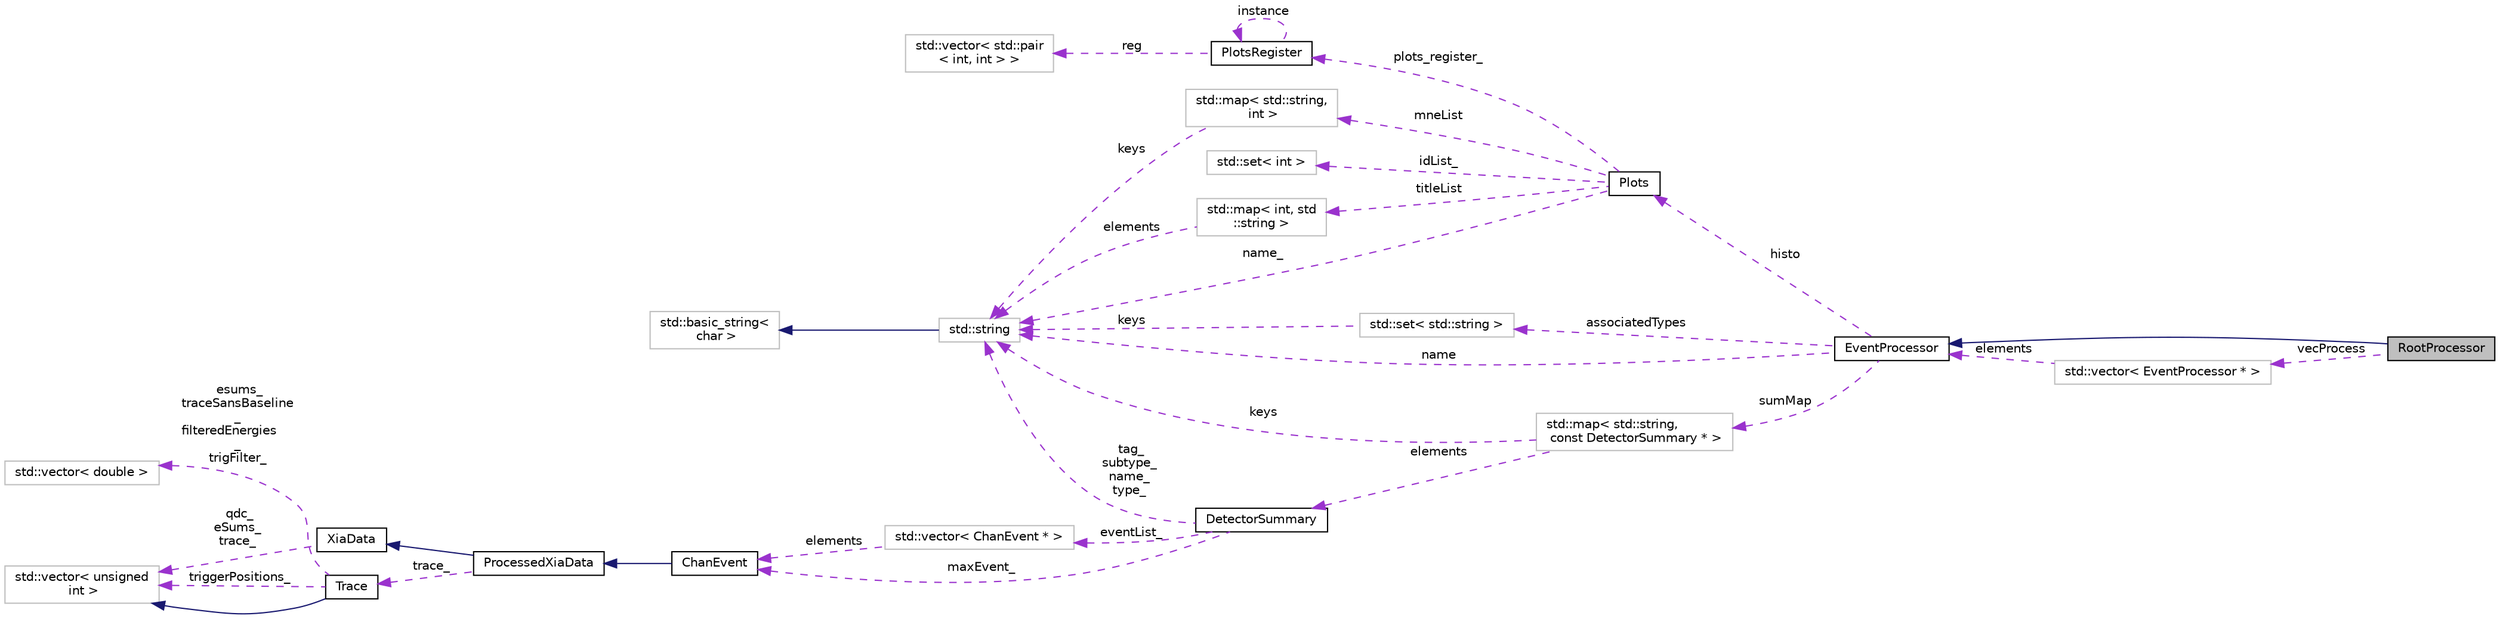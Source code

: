 digraph "RootProcessor"
{
  edge [fontname="Helvetica",fontsize="10",labelfontname="Helvetica",labelfontsize="10"];
  node [fontname="Helvetica",fontsize="10",shape=record];
  rankdir="LR";
  Node1 [label="RootProcessor",height=0.2,width=0.4,color="black", fillcolor="grey75", style="filled", fontcolor="black"];
  Node2 -> Node1 [dir="back",color="midnightblue",fontsize="10",style="solid",fontname="Helvetica"];
  Node2 [label="EventProcessor",height=0.2,width=0.4,color="black", fillcolor="white", style="filled",URL="$d6/d65/class_event_processor.html",tooltip="Class to handle event processing. "];
  Node3 -> Node2 [dir="back",color="darkorchid3",fontsize="10",style="dashed",label=" associatedTypes" ,fontname="Helvetica"];
  Node3 [label="std::set\< std::string \>",height=0.2,width=0.4,color="grey75", fillcolor="white", style="filled"];
  Node4 -> Node3 [dir="back",color="darkorchid3",fontsize="10",style="dashed",label=" keys" ,fontname="Helvetica"];
  Node4 [label="std::string",height=0.2,width=0.4,color="grey75", fillcolor="white", style="filled",tooltip="STL class. "];
  Node5 -> Node4 [dir="back",color="midnightblue",fontsize="10",style="solid",fontname="Helvetica"];
  Node5 [label="std::basic_string\<\l char \>",height=0.2,width=0.4,color="grey75", fillcolor="white", style="filled",tooltip="STL class. "];
  Node4 -> Node2 [dir="back",color="darkorchid3",fontsize="10",style="dashed",label=" name" ,fontname="Helvetica"];
  Node6 -> Node2 [dir="back",color="darkorchid3",fontsize="10",style="dashed",label=" sumMap" ,fontname="Helvetica"];
  Node6 [label="std::map\< std::string,\l const DetectorSummary * \>",height=0.2,width=0.4,color="grey75", fillcolor="white", style="filled"];
  Node7 -> Node6 [dir="back",color="darkorchid3",fontsize="10",style="dashed",label=" elements" ,fontname="Helvetica"];
  Node7 [label="DetectorSummary",height=0.2,width=0.4,color="black", fillcolor="white", style="filled",URL="$da/d8d/class_detector_summary.html"];
  Node8 -> Node7 [dir="back",color="darkorchid3",fontsize="10",style="dashed",label=" maxEvent_" ,fontname="Helvetica"];
  Node8 [label="ChanEvent",height=0.2,width=0.4,color="black", fillcolor="white", style="filled",URL="$d5/d91/class_chan_event.html",tooltip="A channel event. "];
  Node9 -> Node8 [dir="back",color="midnightblue",fontsize="10",style="solid",fontname="Helvetica"];
  Node9 [label="ProcessedXiaData",height=0.2,width=0.4,color="black", fillcolor="white", style="filled",URL="$df/d3c/class_processed_xia_data.html"];
  Node10 -> Node9 [dir="back",color="midnightblue",fontsize="10",style="solid",fontname="Helvetica"];
  Node10 [label="XiaData",height=0.2,width=0.4,color="black", fillcolor="white", style="filled",URL="$d2/ddd/class_xia_data.html",tooltip="A pixie16 channel event. "];
  Node11 -> Node10 [dir="back",color="darkorchid3",fontsize="10",style="dashed",label=" qdc_\neSums_\ntrace_" ,fontname="Helvetica"];
  Node11 [label="std::vector\< unsigned\l int \>",height=0.2,width=0.4,color="grey75", fillcolor="white", style="filled"];
  Node12 -> Node9 [dir="back",color="darkorchid3",fontsize="10",style="dashed",label=" trace_" ,fontname="Helvetica"];
  Node12 [label="Trace",height=0.2,width=0.4,color="black", fillcolor="white", style="filled",URL="$dd/db7/class_trace.html",tooltip="This defines a more extensible implementation of a digitized trace. The class is derived from a vecto..."];
  Node11 -> Node12 [dir="back",color="midnightblue",fontsize="10",style="solid",fontname="Helvetica"];
  Node11 -> Node12 [dir="back",color="darkorchid3",fontsize="10",style="dashed",label=" triggerPositions_" ,fontname="Helvetica"];
  Node13 -> Node12 [dir="back",color="darkorchid3",fontsize="10",style="dashed",label=" esums_\ntraceSansBaseline\l_\nfilteredEnergies\l_\ntrigFilter_" ,fontname="Helvetica"];
  Node13 [label="std::vector\< double \>",height=0.2,width=0.4,color="grey75", fillcolor="white", style="filled"];
  Node14 -> Node7 [dir="back",color="darkorchid3",fontsize="10",style="dashed",label=" eventList_" ,fontname="Helvetica"];
  Node14 [label="std::vector\< ChanEvent * \>",height=0.2,width=0.4,color="grey75", fillcolor="white", style="filled"];
  Node8 -> Node14 [dir="back",color="darkorchid3",fontsize="10",style="dashed",label=" elements" ,fontname="Helvetica"];
  Node4 -> Node7 [dir="back",color="darkorchid3",fontsize="10",style="dashed",label=" tag_\nsubtype_\nname_\ntype_" ,fontname="Helvetica"];
  Node4 -> Node6 [dir="back",color="darkorchid3",fontsize="10",style="dashed",label=" keys" ,fontname="Helvetica"];
  Node15 -> Node2 [dir="back",color="darkorchid3",fontsize="10",style="dashed",label=" histo" ,fontname="Helvetica"];
  Node15 [label="Plots",height=0.2,width=0.4,color="black", fillcolor="white", style="filled",URL="$d7/d8b/class_plots.html",tooltip="Holds pointers to all Histograms. "];
  Node16 -> Node15 [dir="back",color="darkorchid3",fontsize="10",style="dashed",label=" mneList" ,fontname="Helvetica"];
  Node16 [label="std::map\< std::string,\l int \>",height=0.2,width=0.4,color="grey75", fillcolor="white", style="filled"];
  Node4 -> Node16 [dir="back",color="darkorchid3",fontsize="10",style="dashed",label=" keys" ,fontname="Helvetica"];
  Node17 -> Node15 [dir="back",color="darkorchid3",fontsize="10",style="dashed",label=" plots_register_" ,fontname="Helvetica"];
  Node17 [label="PlotsRegister",height=0.2,width=0.4,color="black", fillcolor="white", style="filled",URL="$d7/d6e/class_plots_register.html",tooltip="Holds ranges and offsets of all plots. Singleton class. "];
  Node17 -> Node17 [dir="back",color="darkorchid3",fontsize="10",style="dashed",label=" instance" ,fontname="Helvetica"];
  Node18 -> Node17 [dir="back",color="darkorchid3",fontsize="10",style="dashed",label=" reg" ,fontname="Helvetica"];
  Node18 [label="std::vector\< std::pair\l\< int, int \> \>",height=0.2,width=0.4,color="grey75", fillcolor="white", style="filled"];
  Node19 -> Node15 [dir="back",color="darkorchid3",fontsize="10",style="dashed",label=" idList_" ,fontname="Helvetica"];
  Node19 [label="std::set\< int \>",height=0.2,width=0.4,color="grey75", fillcolor="white", style="filled"];
  Node4 -> Node15 [dir="back",color="darkorchid3",fontsize="10",style="dashed",label=" name_" ,fontname="Helvetica"];
  Node20 -> Node15 [dir="back",color="darkorchid3",fontsize="10",style="dashed",label=" titleList" ,fontname="Helvetica"];
  Node20 [label="std::map\< int, std\l::string \>",height=0.2,width=0.4,color="grey75", fillcolor="white", style="filled"];
  Node4 -> Node20 [dir="back",color="darkorchid3",fontsize="10",style="dashed",label=" elements" ,fontname="Helvetica"];
  Node21 -> Node1 [dir="back",color="darkorchid3",fontsize="10",style="dashed",label=" vecProcess" ,fontname="Helvetica"];
  Node21 [label="std::vector\< EventProcessor * \>",height=0.2,width=0.4,color="grey75", fillcolor="white", style="filled"];
  Node2 -> Node21 [dir="back",color="darkorchid3",fontsize="10",style="dashed",label=" elements" ,fontname="Helvetica"];
}
